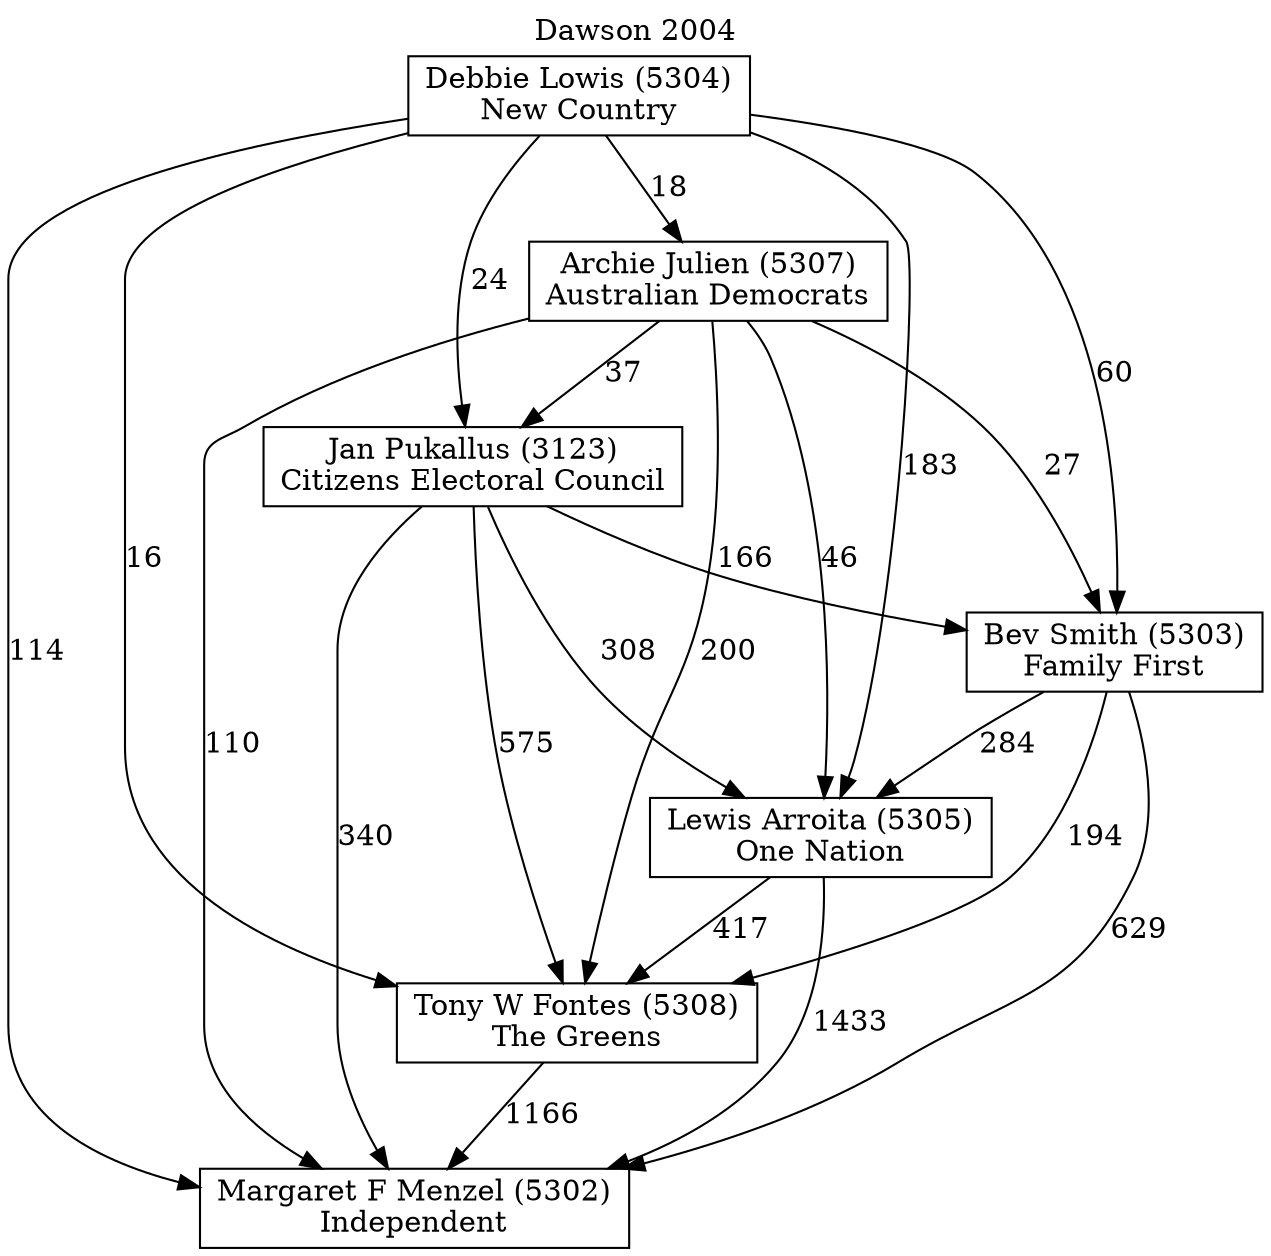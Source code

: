 // House preference flow
digraph "Margaret F Menzel (5302)_Dawson_2004" {
	graph [label="Dawson 2004" labelloc=t mclimit=10]
	node [shape=box]
	"Margaret F Menzel (5302)" [label="Margaret F Menzel (5302)
Independent"]
	"Tony W Fontes (5308)" [label="Tony W Fontes (5308)
The Greens"]
	"Lewis Arroita (5305)" [label="Lewis Arroita (5305)
One Nation"]
	"Bev Smith (5303)" [label="Bev Smith (5303)
Family First"]
	"Jan Pukallus (3123)" [label="Jan Pukallus (3123)
Citizens Electoral Council"]
	"Archie Julien (5307)" [label="Archie Julien (5307)
Australian Democrats"]
	"Debbie Lowis (5304)" [label="Debbie Lowis (5304)
New Country"]
	"Tony W Fontes (5308)" -> "Margaret F Menzel (5302)" [label=1166]
	"Lewis Arroita (5305)" -> "Tony W Fontes (5308)" [label=417]
	"Bev Smith (5303)" -> "Lewis Arroita (5305)" [label=284]
	"Jan Pukallus (3123)" -> "Bev Smith (5303)" [label=166]
	"Archie Julien (5307)" -> "Jan Pukallus (3123)" [label=37]
	"Debbie Lowis (5304)" -> "Archie Julien (5307)" [label=18]
	"Lewis Arroita (5305)" -> "Margaret F Menzel (5302)" [label=1433]
	"Bev Smith (5303)" -> "Margaret F Menzel (5302)" [label=629]
	"Jan Pukallus (3123)" -> "Margaret F Menzel (5302)" [label=340]
	"Archie Julien (5307)" -> "Margaret F Menzel (5302)" [label=110]
	"Debbie Lowis (5304)" -> "Margaret F Menzel (5302)" [label=114]
	"Debbie Lowis (5304)" -> "Jan Pukallus (3123)" [label=24]
	"Archie Julien (5307)" -> "Bev Smith (5303)" [label=27]
	"Debbie Lowis (5304)" -> "Bev Smith (5303)" [label=60]
	"Jan Pukallus (3123)" -> "Lewis Arroita (5305)" [label=308]
	"Archie Julien (5307)" -> "Lewis Arroita (5305)" [label=46]
	"Debbie Lowis (5304)" -> "Lewis Arroita (5305)" [label=183]
	"Bev Smith (5303)" -> "Tony W Fontes (5308)" [label=194]
	"Jan Pukallus (3123)" -> "Tony W Fontes (5308)" [label=575]
	"Archie Julien (5307)" -> "Tony W Fontes (5308)" [label=200]
	"Debbie Lowis (5304)" -> "Tony W Fontes (5308)" [label=16]
}
